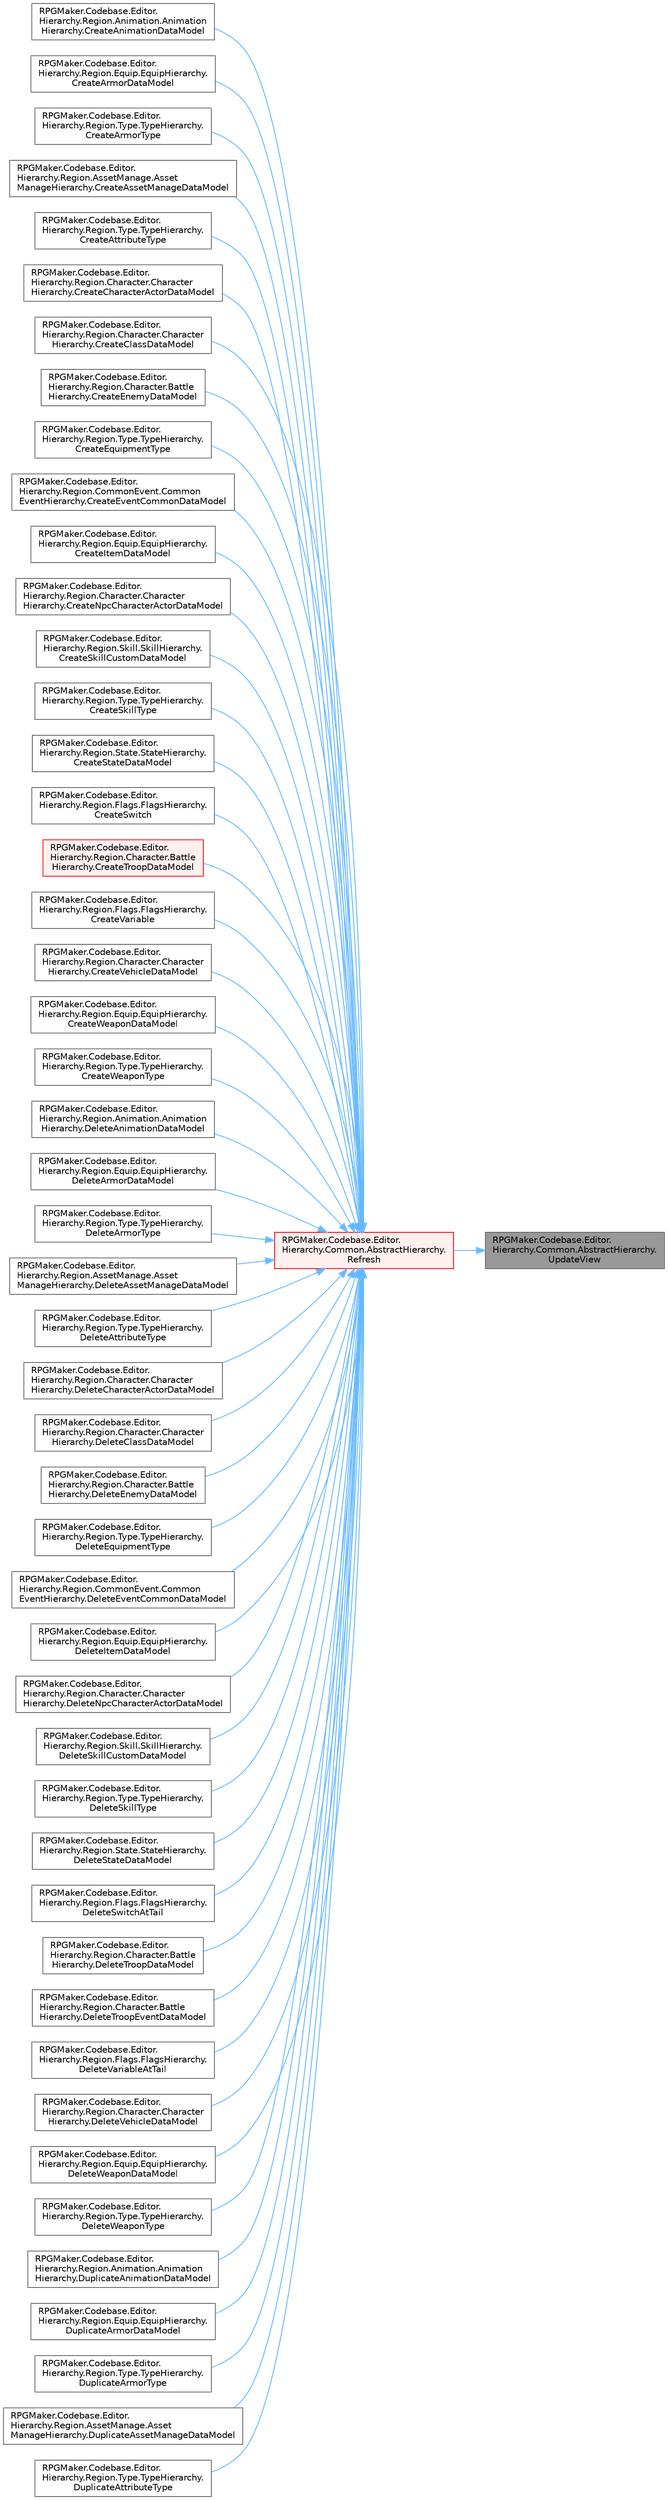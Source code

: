digraph "RPGMaker.Codebase.Editor.Hierarchy.Common.AbstractHierarchy.UpdateView"
{
 // LATEX_PDF_SIZE
  bgcolor="transparent";
  edge [fontname=Helvetica,fontsize=10,labelfontname=Helvetica,labelfontsize=10];
  node [fontname=Helvetica,fontsize=10,shape=box,height=0.2,width=0.4];
  rankdir="RL";
  Node1 [id="Node000001",label="RPGMaker.Codebase.Editor.\lHierarchy.Common.AbstractHierarchy.\lUpdateView",height=0.2,width=0.4,color="gray40", fillcolor="grey60", style="filled", fontcolor="black",tooltip="😁 Viewの更新"];
  Node1 -> Node2 [id="edge1_Node000001_Node000002",dir="back",color="steelblue1",style="solid",tooltip=" "];
  Node2 [id="Node000002",label="RPGMaker.Codebase.Editor.\lHierarchy.Common.AbstractHierarchy.\lRefresh",height=0.2,width=0.4,color="red", fillcolor="#FFF0F0", style="filled",URL="$d2/ddd/class_r_p_g_maker_1_1_codebase_1_1_editor_1_1_hierarchy_1_1_common_1_1_abstract_hierarchy.html#a02b9adc25314925dcc82eac3682f5132",tooltip="😁 更新処理"];
  Node2 -> Node3 [id="edge2_Node000002_Node000003",dir="back",color="steelblue1",style="solid",tooltip=" "];
  Node3 [id="Node000003",label="RPGMaker.Codebase.Editor.\lHierarchy.Region.Animation.Animation\lHierarchy.CreateAnimationDataModel",height=0.2,width=0.4,color="grey40", fillcolor="white", style="filled",URL="$dd/db4/class_r_p_g_maker_1_1_codebase_1_1_editor_1_1_hierarchy_1_1_region_1_1_animation_1_1_animation_hierarchy.html#a6761f805d7a4b77651296e5a4b4d6b98",tooltip="😁 アニメーションの新規作成"];
  Node2 -> Node4 [id="edge3_Node000002_Node000004",dir="back",color="steelblue1",style="solid",tooltip=" "];
  Node4 [id="Node000004",label="RPGMaker.Codebase.Editor.\lHierarchy.Region.Equip.EquipHierarchy.\lCreateArmorDataModel",height=0.2,width=0.4,color="grey40", fillcolor="white", style="filled",URL="$de/dca/class_r_p_g_maker_1_1_codebase_1_1_editor_1_1_hierarchy_1_1_region_1_1_equip_1_1_equip_hierarchy.html#a2876b9aa99873c5c9fc7812ce34755a8",tooltip="😁 防具の新規作成"];
  Node2 -> Node5 [id="edge4_Node000002_Node000005",dir="back",color="steelblue1",style="solid",tooltip=" "];
  Node5 [id="Node000005",label="RPGMaker.Codebase.Editor.\lHierarchy.Region.Type.TypeHierarchy.\lCreateArmorType",height=0.2,width=0.4,color="grey40", fillcolor="white", style="filled",URL="$d7/de0/class_r_p_g_maker_1_1_codebase_1_1_editor_1_1_hierarchy_1_1_region_1_1_type_1_1_type_hierarchy.html#acd0a05a0be13ab87b5a47ab336a6b52f",tooltip="😁 防具タイプの新規作成"];
  Node2 -> Node6 [id="edge5_Node000002_Node000006",dir="back",color="steelblue1",style="solid",tooltip=" "];
  Node6 [id="Node000006",label="RPGMaker.Codebase.Editor.\lHierarchy.Region.AssetManage.Asset\lManageHierarchy.CreateAssetManageDataModel",height=0.2,width=0.4,color="grey40", fillcolor="white", style="filled",URL="$dc/df5/class_r_p_g_maker_1_1_codebase_1_1_editor_1_1_hierarchy_1_1_region_1_1_asset_manage_1_1_asset_manage_hierarchy.html#a9700a935af448138045dfd009b172fd3",tooltip="😁 素材管理の新規作成"];
  Node2 -> Node7 [id="edge6_Node000002_Node000007",dir="back",color="steelblue1",style="solid",tooltip=" "];
  Node7 [id="Node000007",label="RPGMaker.Codebase.Editor.\lHierarchy.Region.Type.TypeHierarchy.\lCreateAttributeType",height=0.2,width=0.4,color="grey40", fillcolor="white", style="filled",URL="$d7/de0/class_r_p_g_maker_1_1_codebase_1_1_editor_1_1_hierarchy_1_1_region_1_1_type_1_1_type_hierarchy.html#a47b926005081d55abf2b6d173513590b",tooltip="😁 属性の新規作成"];
  Node2 -> Node8 [id="edge7_Node000002_Node000008",dir="back",color="steelblue1",style="solid",tooltip=" "];
  Node8 [id="Node000008",label="RPGMaker.Codebase.Editor.\lHierarchy.Region.Character.Character\lHierarchy.CreateCharacterActorDataModel",height=0.2,width=0.4,color="grey40", fillcolor="white", style="filled",URL="$da/d03/class_r_p_g_maker_1_1_codebase_1_1_editor_1_1_hierarchy_1_1_region_1_1_character_1_1_character_hierarchy.html#a25da47cd19799ae3775957c1829ae61c",tooltip="😁 アクターデータ作成"];
  Node2 -> Node9 [id="edge8_Node000002_Node000009",dir="back",color="steelblue1",style="solid",tooltip=" "];
  Node9 [id="Node000009",label="RPGMaker.Codebase.Editor.\lHierarchy.Region.Character.Character\lHierarchy.CreateClassDataModel",height=0.2,width=0.4,color="grey40", fillcolor="white", style="filled",URL="$da/d03/class_r_p_g_maker_1_1_codebase_1_1_editor_1_1_hierarchy_1_1_region_1_1_character_1_1_character_hierarchy.html#a3ee74b609d6bfa3975e8c5ffb65675cf",tooltip="😁 職業データ作成"];
  Node2 -> Node10 [id="edge9_Node000002_Node000010",dir="back",color="steelblue1",style="solid",tooltip=" "];
  Node10 [id="Node000010",label="RPGMaker.Codebase.Editor.\lHierarchy.Region.Character.Battle\lHierarchy.CreateEnemyDataModel",height=0.2,width=0.4,color="grey40", fillcolor="white", style="filled",URL="$d2/de9/class_r_p_g_maker_1_1_codebase_1_1_editor_1_1_hierarchy_1_1_region_1_1_character_1_1_battle_hierarchy.html#a12f238330fe73d1afe562634815bf768",tooltip="😁 敵データ作成"];
  Node2 -> Node11 [id="edge10_Node000002_Node000011",dir="back",color="steelblue1",style="solid",tooltip=" "];
  Node11 [id="Node000011",label="RPGMaker.Codebase.Editor.\lHierarchy.Region.Type.TypeHierarchy.\lCreateEquipmentType",height=0.2,width=0.4,color="grey40", fillcolor="white", style="filled",URL="$d7/de0/class_r_p_g_maker_1_1_codebase_1_1_editor_1_1_hierarchy_1_1_region_1_1_type_1_1_type_hierarchy.html#a1daecd0eaa662d73482513a0589f060c",tooltip="😁 装備タイプの新規作成"];
  Node2 -> Node12 [id="edge11_Node000002_Node000012",dir="back",color="steelblue1",style="solid",tooltip=" "];
  Node12 [id="Node000012",label="RPGMaker.Codebase.Editor.\lHierarchy.Region.CommonEvent.Common\lEventHierarchy.CreateEventCommonDataModel",height=0.2,width=0.4,color="grey40", fillcolor="white", style="filled",URL="$d8/de4/class_r_p_g_maker_1_1_codebase_1_1_editor_1_1_hierarchy_1_1_region_1_1_common_event_1_1_common_event_hierarchy.html#af922120c1f0345cb5362314f6159d5ef",tooltip="😁 コモンイベントの新規作成"];
  Node2 -> Node13 [id="edge12_Node000002_Node000013",dir="back",color="steelblue1",style="solid",tooltip=" "];
  Node13 [id="Node000013",label="RPGMaker.Codebase.Editor.\lHierarchy.Region.Equip.EquipHierarchy.\lCreateItemDataModel",height=0.2,width=0.4,color="grey40", fillcolor="white", style="filled",URL="$de/dca/class_r_p_g_maker_1_1_codebase_1_1_editor_1_1_hierarchy_1_1_region_1_1_equip_1_1_equip_hierarchy.html#a6d8df3763d95417e97a0dd7385d233c1",tooltip="😁 アイテムの新規作成"];
  Node2 -> Node14 [id="edge13_Node000002_Node000014",dir="back",color="steelblue1",style="solid",tooltip=" "];
  Node14 [id="Node000014",label="RPGMaker.Codebase.Editor.\lHierarchy.Region.Character.Character\lHierarchy.CreateNpcCharacterActorDataModel",height=0.2,width=0.4,color="grey40", fillcolor="white", style="filled",URL="$da/d03/class_r_p_g_maker_1_1_codebase_1_1_editor_1_1_hierarchy_1_1_region_1_1_character_1_1_character_hierarchy.html#ae67f71c14b2f2267ba7547dc771cec5a",tooltip="😁 NPCデータ作成"];
  Node2 -> Node15 [id="edge14_Node000002_Node000015",dir="back",color="steelblue1",style="solid",tooltip=" "];
  Node15 [id="Node000015",label="RPGMaker.Codebase.Editor.\lHierarchy.Region.Skill.SkillHierarchy.\lCreateSkillCustomDataModel",height=0.2,width=0.4,color="grey40", fillcolor="white", style="filled",URL="$db/d2b/class_r_p_g_maker_1_1_codebase_1_1_editor_1_1_hierarchy_1_1_region_1_1_skill_1_1_skill_hierarchy.html#a9555d0bb826b45738c44ef41f2461d81",tooltip="😁 スキルの新規作成"];
  Node2 -> Node16 [id="edge15_Node000002_Node000016",dir="back",color="steelblue1",style="solid",tooltip=" "];
  Node16 [id="Node000016",label="RPGMaker.Codebase.Editor.\lHierarchy.Region.Type.TypeHierarchy.\lCreateSkillType",height=0.2,width=0.4,color="grey40", fillcolor="white", style="filled",URL="$d7/de0/class_r_p_g_maker_1_1_codebase_1_1_editor_1_1_hierarchy_1_1_region_1_1_type_1_1_type_hierarchy.html#ac42c19eb5af669e59f0d6679678a4af4",tooltip="😁 スキルタイプの新規作成"];
  Node2 -> Node17 [id="edge16_Node000002_Node000017",dir="back",color="steelblue1",style="solid",tooltip=" "];
  Node17 [id="Node000017",label="RPGMaker.Codebase.Editor.\lHierarchy.Region.State.StateHierarchy.\lCreateStateDataModel",height=0.2,width=0.4,color="grey40", fillcolor="white", style="filled",URL="$dc/d65/class_r_p_g_maker_1_1_codebase_1_1_editor_1_1_hierarchy_1_1_region_1_1_state_1_1_state_hierarchy.html#a635bd1ecb5e88f6fcfb0a85471b43524",tooltip="😁 ステート作成"];
  Node2 -> Node18 [id="edge17_Node000002_Node000018",dir="back",color="steelblue1",style="solid",tooltip=" "];
  Node18 [id="Node000018",label="RPGMaker.Codebase.Editor.\lHierarchy.Region.Flags.FlagsHierarchy.\lCreateSwitch",height=0.2,width=0.4,color="grey40", fillcolor="white", style="filled",URL="$d9/dfd/class_r_p_g_maker_1_1_codebase_1_1_editor_1_1_hierarchy_1_1_region_1_1_flags_1_1_flags_hierarchy.html#a16c764cd1c969ce8c608ed74809850aa",tooltip="😁 スイッチの新規作成"];
  Node2 -> Node19 [id="edge18_Node000002_Node000019",dir="back",color="steelblue1",style="solid",tooltip=" "];
  Node19 [id="Node000019",label="RPGMaker.Codebase.Editor.\lHierarchy.Region.Character.Battle\lHierarchy.CreateTroopDataModel",height=0.2,width=0.4,color="red", fillcolor="#FFF0F0", style="filled",URL="$d2/de9/class_r_p_g_maker_1_1_codebase_1_1_editor_1_1_hierarchy_1_1_region_1_1_character_1_1_battle_hierarchy.html#a43c55d87ed27ed8c7ebe4a4926d9f8ee",tooltip="😁 敵グループ作成"];
  Node2 -> Node21 [id="edge19_Node000002_Node000021",dir="back",color="steelblue1",style="solid",tooltip=" "];
  Node21 [id="Node000021",label="RPGMaker.Codebase.Editor.\lHierarchy.Region.Flags.FlagsHierarchy.\lCreateVariable",height=0.2,width=0.4,color="grey40", fillcolor="white", style="filled",URL="$d9/dfd/class_r_p_g_maker_1_1_codebase_1_1_editor_1_1_hierarchy_1_1_region_1_1_flags_1_1_flags_hierarchy.html#aee97a2b51a8ea7c9d21a75c52909466a",tooltip="😁 変数の新規作成"];
  Node2 -> Node22 [id="edge20_Node000002_Node000022",dir="back",color="steelblue1",style="solid",tooltip=" "];
  Node22 [id="Node000022",label="RPGMaker.Codebase.Editor.\lHierarchy.Region.Character.Character\lHierarchy.CreateVehicleDataModel",height=0.2,width=0.4,color="grey40", fillcolor="white", style="filled",URL="$da/d03/class_r_p_g_maker_1_1_codebase_1_1_editor_1_1_hierarchy_1_1_region_1_1_character_1_1_character_hierarchy.html#a0a03ba918c6a797e22fef26bc7b64780",tooltip="😁 乗り物データ作成"];
  Node2 -> Node23 [id="edge21_Node000002_Node000023",dir="back",color="steelblue1",style="solid",tooltip=" "];
  Node23 [id="Node000023",label="RPGMaker.Codebase.Editor.\lHierarchy.Region.Equip.EquipHierarchy.\lCreateWeaponDataModel",height=0.2,width=0.4,color="grey40", fillcolor="white", style="filled",URL="$de/dca/class_r_p_g_maker_1_1_codebase_1_1_editor_1_1_hierarchy_1_1_region_1_1_equip_1_1_equip_hierarchy.html#a759a3d16cde639e634fb290bb1bc02f9",tooltip="😁 武器の新規作成"];
  Node2 -> Node24 [id="edge22_Node000002_Node000024",dir="back",color="steelblue1",style="solid",tooltip=" "];
  Node24 [id="Node000024",label="RPGMaker.Codebase.Editor.\lHierarchy.Region.Type.TypeHierarchy.\lCreateWeaponType",height=0.2,width=0.4,color="grey40", fillcolor="white", style="filled",URL="$d7/de0/class_r_p_g_maker_1_1_codebase_1_1_editor_1_1_hierarchy_1_1_region_1_1_type_1_1_type_hierarchy.html#a660845715a2eb7d8bcda5bf3f752dfac",tooltip="😁 武器タイプの新規作成"];
  Node2 -> Node25 [id="edge23_Node000002_Node000025",dir="back",color="steelblue1",style="solid",tooltip=" "];
  Node25 [id="Node000025",label="RPGMaker.Codebase.Editor.\lHierarchy.Region.Animation.Animation\lHierarchy.DeleteAnimationDataModel",height=0.2,width=0.4,color="grey40", fillcolor="white", style="filled",URL="$dd/db4/class_r_p_g_maker_1_1_codebase_1_1_editor_1_1_hierarchy_1_1_region_1_1_animation_1_1_animation_hierarchy.html#a160f1eea0ab16b5d402153dfa481554a",tooltip="😁 アニメーションの削除"];
  Node2 -> Node26 [id="edge24_Node000002_Node000026",dir="back",color="steelblue1",style="solid",tooltip=" "];
  Node26 [id="Node000026",label="RPGMaker.Codebase.Editor.\lHierarchy.Region.Equip.EquipHierarchy.\lDeleteArmorDataModel",height=0.2,width=0.4,color="grey40", fillcolor="white", style="filled",URL="$de/dca/class_r_p_g_maker_1_1_codebase_1_1_editor_1_1_hierarchy_1_1_region_1_1_equip_1_1_equip_hierarchy.html#a56c17ec8b4714ffe53f912acc9027715",tooltip="😁 防具の削除"];
  Node2 -> Node27 [id="edge25_Node000002_Node000027",dir="back",color="steelblue1",style="solid",tooltip=" "];
  Node27 [id="Node000027",label="RPGMaker.Codebase.Editor.\lHierarchy.Region.Type.TypeHierarchy.\lDeleteArmorType",height=0.2,width=0.4,color="grey40", fillcolor="white", style="filled",URL="$d7/de0/class_r_p_g_maker_1_1_codebase_1_1_editor_1_1_hierarchy_1_1_region_1_1_type_1_1_type_hierarchy.html#aafe61f53507e57512c9cecddbc0e3e0c",tooltip="😁 防具タイプの削除"];
  Node2 -> Node28 [id="edge26_Node000002_Node000028",dir="back",color="steelblue1",style="solid",tooltip=" "];
  Node28 [id="Node000028",label="RPGMaker.Codebase.Editor.\lHierarchy.Region.AssetManage.Asset\lManageHierarchy.DeleteAssetManageDataModel",height=0.2,width=0.4,color="grey40", fillcolor="white", style="filled",URL="$dc/df5/class_r_p_g_maker_1_1_codebase_1_1_editor_1_1_hierarchy_1_1_region_1_1_asset_manage_1_1_asset_manage_hierarchy.html#acc020021ae590a7d5b1bc04ed55b0ddc",tooltip="😁 素材管理の削除"];
  Node2 -> Node29 [id="edge27_Node000002_Node000029",dir="back",color="steelblue1",style="solid",tooltip=" "];
  Node29 [id="Node000029",label="RPGMaker.Codebase.Editor.\lHierarchy.Region.Type.TypeHierarchy.\lDeleteAttributeType",height=0.2,width=0.4,color="grey40", fillcolor="white", style="filled",URL="$d7/de0/class_r_p_g_maker_1_1_codebase_1_1_editor_1_1_hierarchy_1_1_region_1_1_type_1_1_type_hierarchy.html#a9ee92f0e911a2985d76c3231ed523e53",tooltip="😁 属性の削除"];
  Node2 -> Node30 [id="edge28_Node000002_Node000030",dir="back",color="steelblue1",style="solid",tooltip=" "];
  Node30 [id="Node000030",label="RPGMaker.Codebase.Editor.\lHierarchy.Region.Character.Character\lHierarchy.DeleteCharacterActorDataModel",height=0.2,width=0.4,color="grey40", fillcolor="white", style="filled",URL="$da/d03/class_r_p_g_maker_1_1_codebase_1_1_editor_1_1_hierarchy_1_1_region_1_1_character_1_1_character_hierarchy.html#ae7d1c79784f5c82c76ff004d45f3aa1a",tooltip="😁 アクター削除"];
  Node2 -> Node31 [id="edge29_Node000002_Node000031",dir="back",color="steelblue1",style="solid",tooltip=" "];
  Node31 [id="Node000031",label="RPGMaker.Codebase.Editor.\lHierarchy.Region.Character.Character\lHierarchy.DeleteClassDataModel",height=0.2,width=0.4,color="grey40", fillcolor="white", style="filled",URL="$da/d03/class_r_p_g_maker_1_1_codebase_1_1_editor_1_1_hierarchy_1_1_region_1_1_character_1_1_character_hierarchy.html#abab1406a82e947c0a8fa8ff94fa8fdb8",tooltip="😁 職業削除"];
  Node2 -> Node32 [id="edge30_Node000002_Node000032",dir="back",color="steelblue1",style="solid",tooltip=" "];
  Node32 [id="Node000032",label="RPGMaker.Codebase.Editor.\lHierarchy.Region.Character.Battle\lHierarchy.DeleteEnemyDataModel",height=0.2,width=0.4,color="grey40", fillcolor="white", style="filled",URL="$d2/de9/class_r_p_g_maker_1_1_codebase_1_1_editor_1_1_hierarchy_1_1_region_1_1_character_1_1_battle_hierarchy.html#aa946bdc9a63bc2ac25d864d125f611c4",tooltip="😁 敵の削除"];
  Node2 -> Node33 [id="edge31_Node000002_Node000033",dir="back",color="steelblue1",style="solid",tooltip=" "];
  Node33 [id="Node000033",label="RPGMaker.Codebase.Editor.\lHierarchy.Region.Type.TypeHierarchy.\lDeleteEquipmentType",height=0.2,width=0.4,color="grey40", fillcolor="white", style="filled",URL="$d7/de0/class_r_p_g_maker_1_1_codebase_1_1_editor_1_1_hierarchy_1_1_region_1_1_type_1_1_type_hierarchy.html#a5af0baa0006a4a43dfc91ffe879d7082",tooltip="😁 装備タイプの削除"];
  Node2 -> Node34 [id="edge32_Node000002_Node000034",dir="back",color="steelblue1",style="solid",tooltip=" "];
  Node34 [id="Node000034",label="RPGMaker.Codebase.Editor.\lHierarchy.Region.CommonEvent.Common\lEventHierarchy.DeleteEventCommonDataModel",height=0.2,width=0.4,color="grey40", fillcolor="white", style="filled",URL="$d8/de4/class_r_p_g_maker_1_1_codebase_1_1_editor_1_1_hierarchy_1_1_region_1_1_common_event_1_1_common_event_hierarchy.html#a58816264425c2c2f11b64257793a214f",tooltip="😁 コモンイベントの削除"];
  Node2 -> Node35 [id="edge33_Node000002_Node000035",dir="back",color="steelblue1",style="solid",tooltip=" "];
  Node35 [id="Node000035",label="RPGMaker.Codebase.Editor.\lHierarchy.Region.Equip.EquipHierarchy.\lDeleteItemDataModel",height=0.2,width=0.4,color="grey40", fillcolor="white", style="filled",URL="$de/dca/class_r_p_g_maker_1_1_codebase_1_1_editor_1_1_hierarchy_1_1_region_1_1_equip_1_1_equip_hierarchy.html#aa42918125ed5c890b36b4791b8bfbefa",tooltip="😁 アイテムの削除"];
  Node2 -> Node36 [id="edge34_Node000002_Node000036",dir="back",color="steelblue1",style="solid",tooltip=" "];
  Node36 [id="Node000036",label="RPGMaker.Codebase.Editor.\lHierarchy.Region.Character.Character\lHierarchy.DeleteNpcCharacterActorDataModel",height=0.2,width=0.4,color="grey40", fillcolor="white", style="filled",URL="$da/d03/class_r_p_g_maker_1_1_codebase_1_1_editor_1_1_hierarchy_1_1_region_1_1_character_1_1_character_hierarchy.html#a3a5959c5ef6fe934ae86c4d286155ac7",tooltip="😁 NPC削除"];
  Node2 -> Node37 [id="edge35_Node000002_Node000037",dir="back",color="steelblue1",style="solid",tooltip=" "];
  Node37 [id="Node000037",label="RPGMaker.Codebase.Editor.\lHierarchy.Region.Skill.SkillHierarchy.\lDeleteSkillCustomDataModel",height=0.2,width=0.4,color="grey40", fillcolor="white", style="filled",URL="$db/d2b/class_r_p_g_maker_1_1_codebase_1_1_editor_1_1_hierarchy_1_1_region_1_1_skill_1_1_skill_hierarchy.html#a6bb6211eec37bf78effa0f99e7f1a60d",tooltip="スキル削除"];
  Node2 -> Node38 [id="edge36_Node000002_Node000038",dir="back",color="steelblue1",style="solid",tooltip=" "];
  Node38 [id="Node000038",label="RPGMaker.Codebase.Editor.\lHierarchy.Region.Type.TypeHierarchy.\lDeleteSkillType",height=0.2,width=0.4,color="grey40", fillcolor="white", style="filled",URL="$d7/de0/class_r_p_g_maker_1_1_codebase_1_1_editor_1_1_hierarchy_1_1_region_1_1_type_1_1_type_hierarchy.html#a7c7aac2dd0c9a4a124811fac563fe6c1",tooltip="😁 スキルタイプの削除"];
  Node2 -> Node39 [id="edge37_Node000002_Node000039",dir="back",color="steelblue1",style="solid",tooltip=" "];
  Node39 [id="Node000039",label="RPGMaker.Codebase.Editor.\lHierarchy.Region.State.StateHierarchy.\lDeleteStateDataModel",height=0.2,width=0.4,color="grey40", fillcolor="white", style="filled",URL="$dc/d65/class_r_p_g_maker_1_1_codebase_1_1_editor_1_1_hierarchy_1_1_region_1_1_state_1_1_state_hierarchy.html#a78e79abb6b143caf7c0812b5fdfda308",tooltip="😁 ステートの削除"];
  Node2 -> Node40 [id="edge38_Node000002_Node000040",dir="back",color="steelblue1",style="solid",tooltip=" "];
  Node40 [id="Node000040",label="RPGMaker.Codebase.Editor.\lHierarchy.Region.Flags.FlagsHierarchy.\lDeleteSwitchAtTail",height=0.2,width=0.4,color="grey40", fillcolor="white", style="filled",URL="$d9/dfd/class_r_p_g_maker_1_1_codebase_1_1_editor_1_1_hierarchy_1_1_region_1_1_flags_1_1_flags_hierarchy.html#ad6227d999ce619482d493a7db4acf523",tooltip="😁 スイッチの削除"];
  Node2 -> Node41 [id="edge39_Node000002_Node000041",dir="back",color="steelblue1",style="solid",tooltip=" "];
  Node41 [id="Node000041",label="RPGMaker.Codebase.Editor.\lHierarchy.Region.Character.Battle\lHierarchy.DeleteTroopDataModel",height=0.2,width=0.4,color="grey40", fillcolor="white", style="filled",URL="$d2/de9/class_r_p_g_maker_1_1_codebase_1_1_editor_1_1_hierarchy_1_1_region_1_1_character_1_1_battle_hierarchy.html#a60a7b54103add387924e4e45e5d3a520",tooltip="😁 敵グループ削除"];
  Node2 -> Node42 [id="edge40_Node000002_Node000042",dir="back",color="steelblue1",style="solid",tooltip=" "];
  Node42 [id="Node000042",label="RPGMaker.Codebase.Editor.\lHierarchy.Region.Character.Battle\lHierarchy.DeleteTroopEventDataModel",height=0.2,width=0.4,color="grey40", fillcolor="white", style="filled",URL="$d2/de9/class_r_p_g_maker_1_1_codebase_1_1_editor_1_1_hierarchy_1_1_region_1_1_character_1_1_battle_hierarchy.html#a40941d7d4224b10a49de38b46376fb05",tooltip="😁 敵グループ削除"];
  Node2 -> Node43 [id="edge41_Node000002_Node000043",dir="back",color="steelblue1",style="solid",tooltip=" "];
  Node43 [id="Node000043",label="RPGMaker.Codebase.Editor.\lHierarchy.Region.Flags.FlagsHierarchy.\lDeleteVariableAtTail",height=0.2,width=0.4,color="grey40", fillcolor="white", style="filled",URL="$d9/dfd/class_r_p_g_maker_1_1_codebase_1_1_editor_1_1_hierarchy_1_1_region_1_1_flags_1_1_flags_hierarchy.html#adae2511749354ba1bf1bca6a2fa193a9",tooltip="😁 スイッチの削除"];
  Node2 -> Node44 [id="edge42_Node000002_Node000044",dir="back",color="steelblue1",style="solid",tooltip=" "];
  Node44 [id="Node000044",label="RPGMaker.Codebase.Editor.\lHierarchy.Region.Character.Character\lHierarchy.DeleteVehicleDataModel",height=0.2,width=0.4,color="grey40", fillcolor="white", style="filled",URL="$da/d03/class_r_p_g_maker_1_1_codebase_1_1_editor_1_1_hierarchy_1_1_region_1_1_character_1_1_character_hierarchy.html#af979bf5b028eb02aee532c588ab7ba0b",tooltip="😁 乗り物削除"];
  Node2 -> Node45 [id="edge43_Node000002_Node000045",dir="back",color="steelblue1",style="solid",tooltip=" "];
  Node45 [id="Node000045",label="RPGMaker.Codebase.Editor.\lHierarchy.Region.Equip.EquipHierarchy.\lDeleteWeaponDataModel",height=0.2,width=0.4,color="grey40", fillcolor="white", style="filled",URL="$de/dca/class_r_p_g_maker_1_1_codebase_1_1_editor_1_1_hierarchy_1_1_region_1_1_equip_1_1_equip_hierarchy.html#aff5203e9ea111b301d200970907131fa",tooltip="😁 武器の削除"];
  Node2 -> Node46 [id="edge44_Node000002_Node000046",dir="back",color="steelblue1",style="solid",tooltip=" "];
  Node46 [id="Node000046",label="RPGMaker.Codebase.Editor.\lHierarchy.Region.Type.TypeHierarchy.\lDeleteWeaponType",height=0.2,width=0.4,color="grey40", fillcolor="white", style="filled",URL="$d7/de0/class_r_p_g_maker_1_1_codebase_1_1_editor_1_1_hierarchy_1_1_region_1_1_type_1_1_type_hierarchy.html#ae4cc90be0b9e676775696ffe2ec0e548",tooltip="😁 武器タイプの削除"];
  Node2 -> Node47 [id="edge45_Node000002_Node000047",dir="back",color="steelblue1",style="solid",tooltip=" "];
  Node47 [id="Node000047",label="RPGMaker.Codebase.Editor.\lHierarchy.Region.Animation.Animation\lHierarchy.DuplicateAnimationDataModel",height=0.2,width=0.4,color="grey40", fillcolor="white", style="filled",URL="$dd/db4/class_r_p_g_maker_1_1_codebase_1_1_editor_1_1_hierarchy_1_1_region_1_1_animation_1_1_animation_hierarchy.html#a034d63551b56c86012456a15f9eccea8",tooltip="😁 アニメーションのコピー＆貼り付け処理"];
  Node2 -> Node48 [id="edge46_Node000002_Node000048",dir="back",color="steelblue1",style="solid",tooltip=" "];
  Node48 [id="Node000048",label="RPGMaker.Codebase.Editor.\lHierarchy.Region.Equip.EquipHierarchy.\lDuplicateArmorDataModel",height=0.2,width=0.4,color="grey40", fillcolor="white", style="filled",URL="$de/dca/class_r_p_g_maker_1_1_codebase_1_1_editor_1_1_hierarchy_1_1_region_1_1_equip_1_1_equip_hierarchy.html#a7ac02fd77b8e74eb9dddb5891b2de627",tooltip="😁 防具のコピー＆貼り付け処理"];
  Node2 -> Node49 [id="edge47_Node000002_Node000049",dir="back",color="steelblue1",style="solid",tooltip=" "];
  Node49 [id="Node000049",label="RPGMaker.Codebase.Editor.\lHierarchy.Region.Type.TypeHierarchy.\lDuplicateArmorType",height=0.2,width=0.4,color="grey40", fillcolor="white", style="filled",URL="$d7/de0/class_r_p_g_maker_1_1_codebase_1_1_editor_1_1_hierarchy_1_1_region_1_1_type_1_1_type_hierarchy.html#a9da8639ba7eaf18d4f899a33ca408ed0",tooltip="😁 防具タイプのコピー＆貼り付け処理"];
  Node2 -> Node50 [id="edge48_Node000002_Node000050",dir="back",color="steelblue1",style="solid",tooltip=" "];
  Node50 [id="Node000050",label="RPGMaker.Codebase.Editor.\lHierarchy.Region.AssetManage.Asset\lManageHierarchy.DuplicateAssetManageDataModel",height=0.2,width=0.4,color="grey40", fillcolor="white", style="filled",URL="$dc/df5/class_r_p_g_maker_1_1_codebase_1_1_editor_1_1_hierarchy_1_1_region_1_1_asset_manage_1_1_asset_manage_hierarchy.html#abd2656735929bb2374662a697ceab4ed",tooltip="😁 素材管理のコピー＆貼り付け処理"];
  Node2 -> Node51 [id="edge49_Node000002_Node000051",dir="back",color="steelblue1",style="solid",tooltip=" "];
  Node51 [id="Node000051",label="RPGMaker.Codebase.Editor.\lHierarchy.Region.Type.TypeHierarchy.\lDuplicateAttributeType",height=0.2,width=0.4,color="grey40", fillcolor="white", style="filled",URL="$d7/de0/class_r_p_g_maker_1_1_codebase_1_1_editor_1_1_hierarchy_1_1_region_1_1_type_1_1_type_hierarchy.html#a267fa6301f1f4817cd021134c34aca0d",tooltip="😁 属性のコピー＆貼り付け処理"];
}
